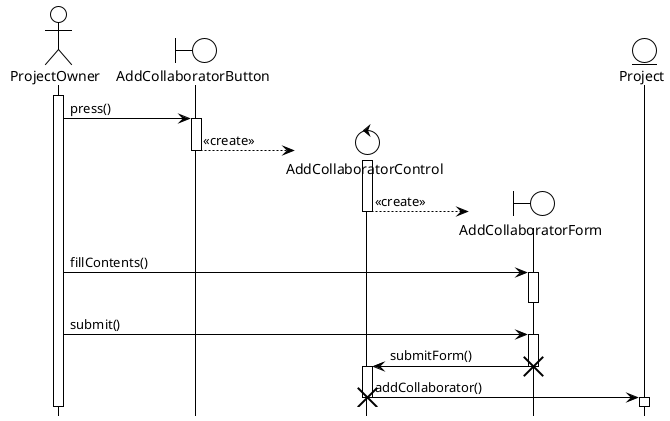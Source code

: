 @startuml AddCollaborator
!theme plain
hide footbox
actor ProjectOwner as po
boundary AddCollaboratorButton as acb
control AddCollaboratorControl as acc
boundary AddCollaboratorForm as acf
entity Project as p

activate po

po -> acb : press()
activate acb

create acc
acb --> acc : <<create>>
deactivate acb
activate acc

create acf
acc --> acf : <<create>>
deactivate acc

po -> acf : fillContents()
activate acf
deactivate acf

po -> acf : submit()
activate acf

acf -> acc : submitForm()
destroy acf
activate acc

acc -> p : addCollaborator()
destroy acc
activate p
deactivate p
@enduml